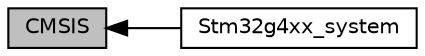 digraph "CMSIS"
{
  edge [fontname="Helvetica",fontsize="10",labelfontname="Helvetica",labelfontsize="10"];
  node [fontname="Helvetica",fontsize="10",shape=box];
  rankdir=LR;
  Node2 [label="Stm32g4xx_system",height=0.2,width=0.4,color="black", fillcolor="white", style="filled",URL="$group__stm32g4xx__system.html",tooltip=" "];
  Node1 [label="CMSIS",height=0.2,width=0.4,color="black", fillcolor="grey75", style="filled", fontcolor="black",tooltip=" "];
  Node1->Node2 [shape=plaintext, dir="back", style="solid"];
}

